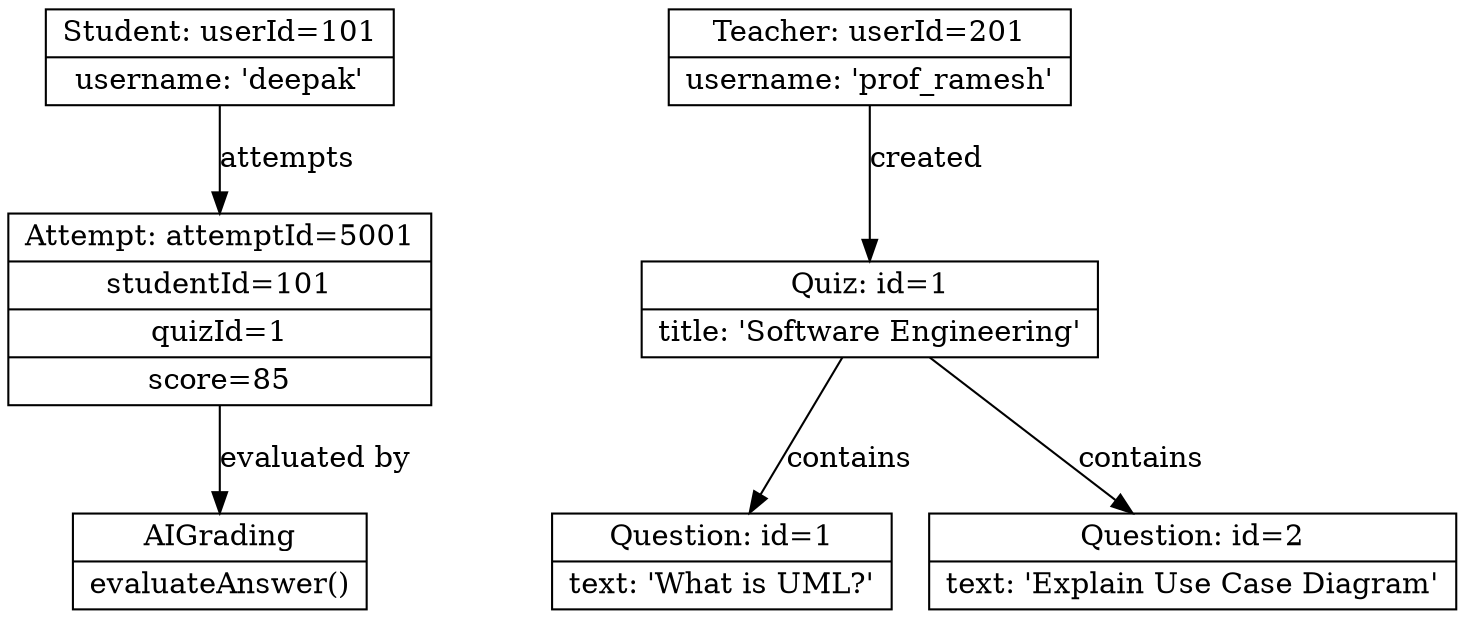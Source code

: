 digraph ObjectDiagram {
    rankdir=TB;
    node [shape=record];

    // Objects
    Student1 [label="{Student: userId=101 | username: 'deepak' }"];
    Teacher1 [label="{Teacher: userId=201 | username: 'prof_ramesh' }"];
    
    Quiz1 [label="{Quiz: id=1 | title: 'Software Engineering' }"];
    
    Q1 [label="{Question: id=1 | text: 'What is UML?' }"];
    Q2 [label="{Question: id=2 | text: 'Explain Use Case Diagram'}"];
    
    Attempt1 [label="{Attempt: attemptId=5001 | studentId=101 | quizId=1 | score=85 }"];
    
    AI1 [label="{AIGrading | evaluateAnswer() }"];

    // Relationships
    Student1 -> Attempt1 [label="attempts"];
    Teacher1 -> Quiz1 [label="created"];
    Quiz1 -> Q1 [label="contains"];
    Quiz1 -> Q2 [label="contains"];
    Attempt1 -> AI1 [label="evaluated by"];
}
